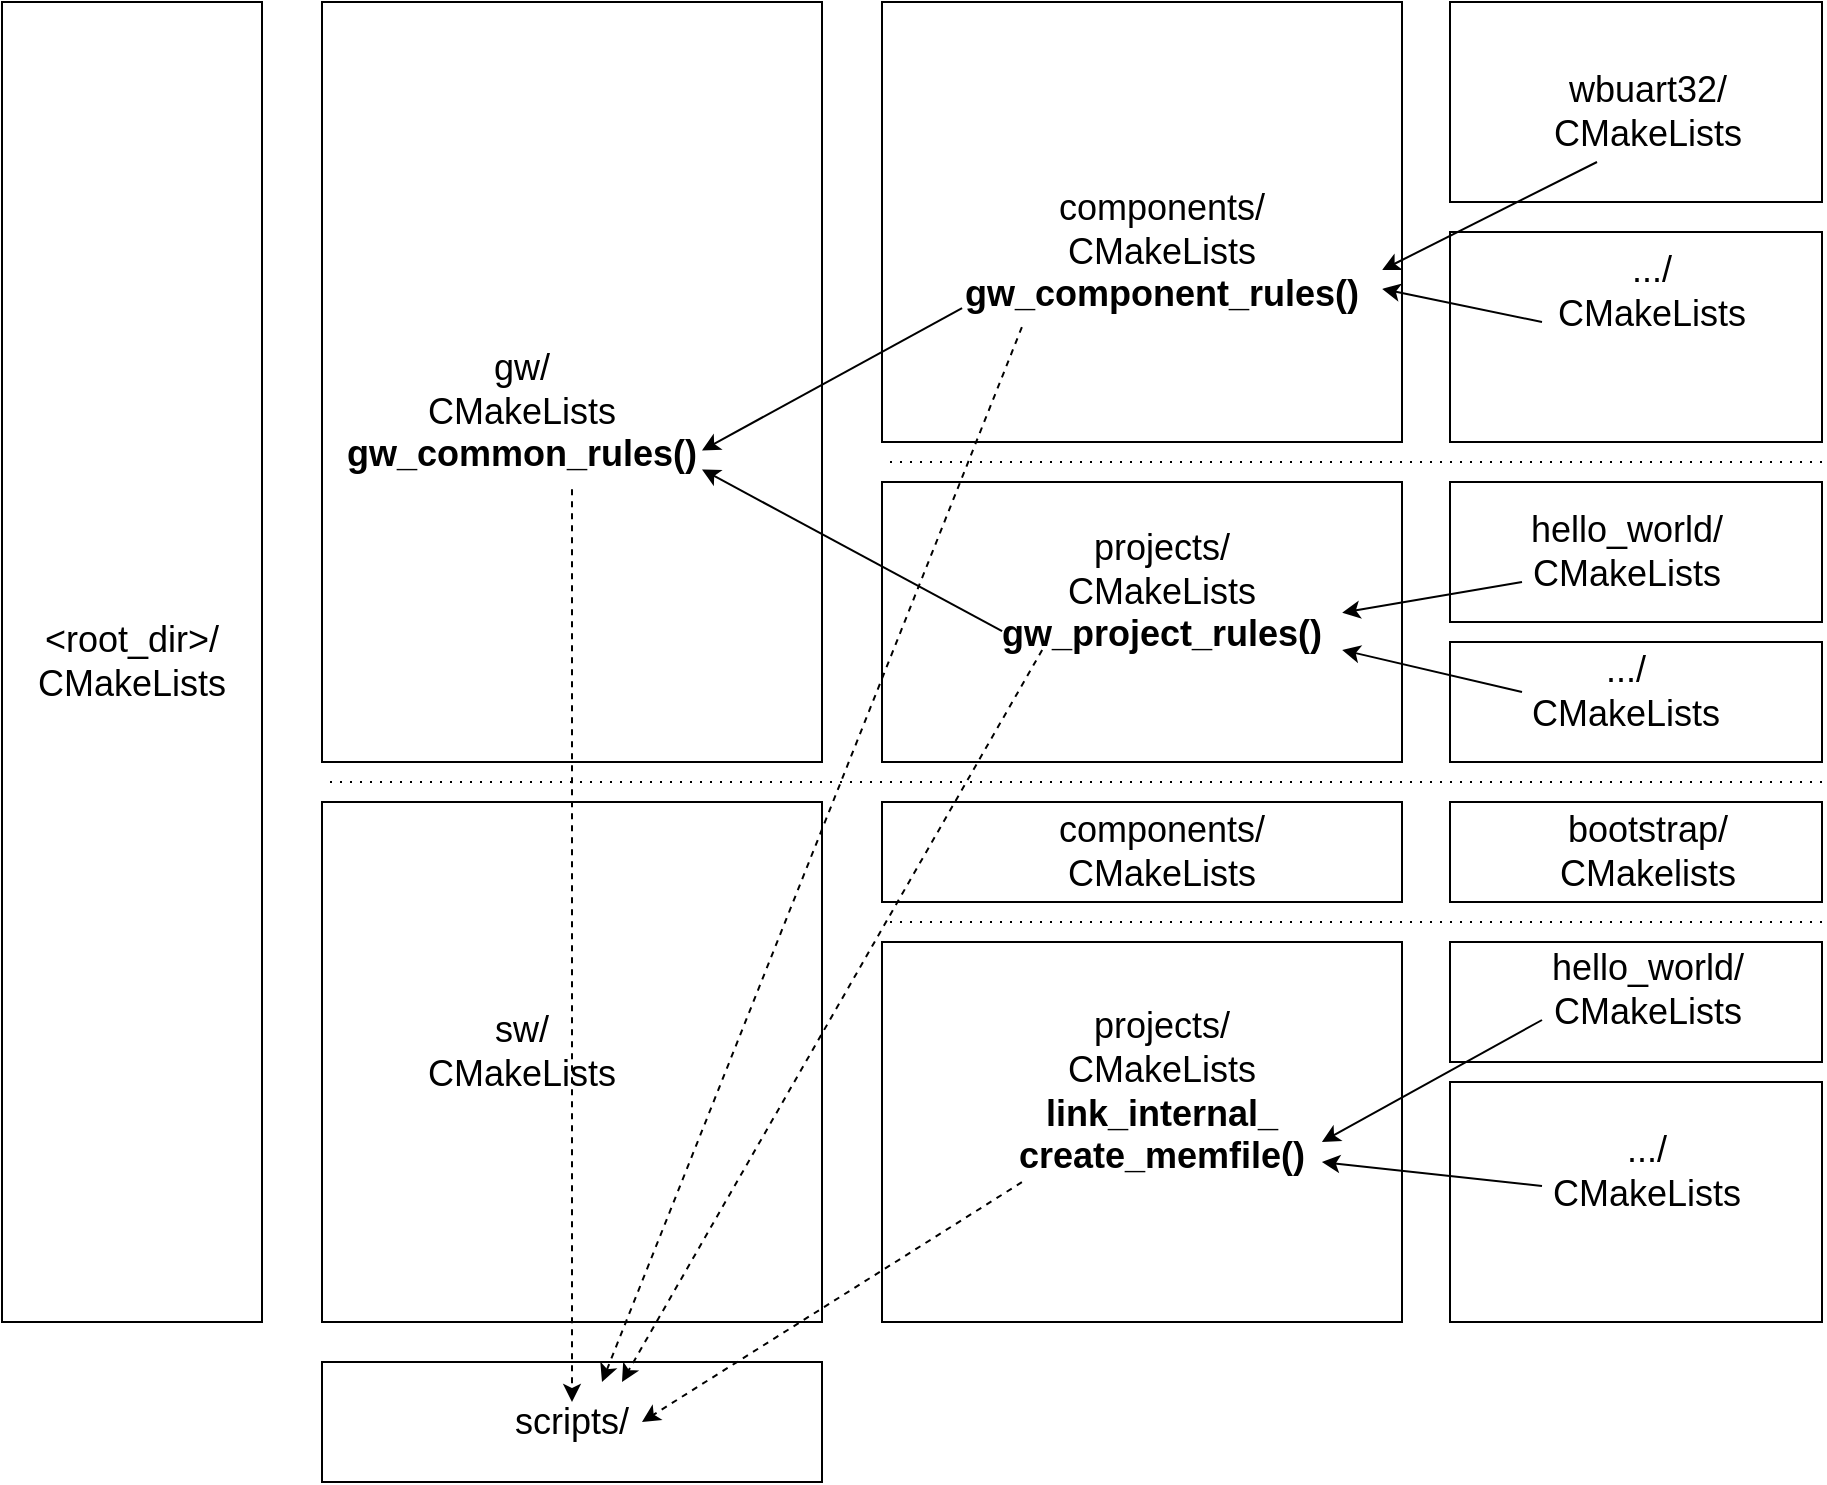 <mxfile version="19.0.3" type="device"><diagram id="wd3CxBkJl1QBTPlXyMmx" name="Page-1"><mxGraphModel dx="1888" dy="641" grid="1" gridSize="10" guides="1" tooltips="1" connect="1" arrows="1" fold="1" page="1" pageScale="1" pageWidth="850" pageHeight="1100" math="0" shadow="0"><root><mxCell id="0"/><mxCell id="1" parent="0"/><mxCell id="8PB4PQnlmo8GwXvG9YSg-38" value="" style="rounded=0;whiteSpace=wrap;html=1;fontSize=18;" vertex="1" parent="1"><mxGeometry x="534" y="580" width="186" height="120" as="geometry"/></mxCell><mxCell id="8PB4PQnlmo8GwXvG9YSg-37" value="" style="rounded=0;whiteSpace=wrap;html=1;fontSize=18;" vertex="1" parent="1"><mxGeometry x="534" y="510" width="186" height="60" as="geometry"/></mxCell><mxCell id="8PB4PQnlmo8GwXvG9YSg-36" value="" style="rounded=0;whiteSpace=wrap;html=1;fontSize=18;" vertex="1" parent="1"><mxGeometry x="534" y="440" width="186" height="50" as="geometry"/></mxCell><mxCell id="8PB4PQnlmo8GwXvG9YSg-35" value="" style="rounded=0;whiteSpace=wrap;html=1;fontSize=18;" vertex="1" parent="1"><mxGeometry x="534" y="360" width="186" height="60" as="geometry"/></mxCell><mxCell id="8PB4PQnlmo8GwXvG9YSg-34" value="" style="rounded=0;whiteSpace=wrap;html=1;fontSize=18;" vertex="1" parent="1"><mxGeometry x="534" y="280" width="186" height="70" as="geometry"/></mxCell><mxCell id="8PB4PQnlmo8GwXvG9YSg-33" value="" style="rounded=0;whiteSpace=wrap;html=1;fontSize=18;" vertex="1" parent="1"><mxGeometry x="534" y="155" width="186" height="105" as="geometry"/></mxCell><mxCell id="8PB4PQnlmo8GwXvG9YSg-32" value="" style="rounded=0;whiteSpace=wrap;html=1;fontSize=18;" vertex="1" parent="1"><mxGeometry x="534" y="40" width="186" height="100" as="geometry"/></mxCell><mxCell id="8PB4PQnlmo8GwXvG9YSg-31" value="" style="rounded=0;whiteSpace=wrap;html=1;fontSize=18;" vertex="1" parent="1"><mxGeometry x="-30" y="440" width="250" height="260" as="geometry"/></mxCell><mxCell id="8PB4PQnlmo8GwXvG9YSg-30" value="" style="rounded=0;whiteSpace=wrap;html=1;fontSize=18;" vertex="1" parent="1"><mxGeometry x="-30" y="40" width="250" height="380" as="geometry"/></mxCell><mxCell id="8PB4PQnlmo8GwXvG9YSg-29" value="" style="rounded=0;whiteSpace=wrap;html=1;fontSize=18;" vertex="1" parent="1"><mxGeometry x="250" y="510" width="260" height="190" as="geometry"/></mxCell><mxCell id="8PB4PQnlmo8GwXvG9YSg-28" value="" style="rounded=0;whiteSpace=wrap;html=1;fontSize=18;" vertex="1" parent="1"><mxGeometry x="250" y="440" width="260" height="50" as="geometry"/></mxCell><mxCell id="8PB4PQnlmo8GwXvG9YSg-26" value="" style="rounded=0;whiteSpace=wrap;html=1;fontSize=18;" vertex="1" parent="1"><mxGeometry x="250" y="280" width="260" height="140" as="geometry"/></mxCell><mxCell id="8PB4PQnlmo8GwXvG9YSg-25" value="" style="rounded=0;whiteSpace=wrap;html=1;fontSize=18;" vertex="1" parent="1"><mxGeometry x="250" y="40" width="260" height="220" as="geometry"/></mxCell><mxCell id="8PB4PQnlmo8GwXvG9YSg-1" value="wbuart32/&lt;br style=&quot;font-size: 18px;&quot;&gt;CMakeLists" style="text;html=1;strokeColor=none;fillColor=none;align=center;verticalAlign=middle;whiteSpace=wrap;rounded=0;fontSize=18;" vertex="1" parent="1"><mxGeometry x="582.5" y="70" width="100" height="50" as="geometry"/></mxCell><mxCell id="8PB4PQnlmo8GwXvG9YSg-2" value="components/&lt;br&gt;CMakeLists&lt;br&gt;&lt;b&gt;gw_component_rules()&lt;/b&gt;" style="text;html=1;strokeColor=none;fillColor=none;align=center;verticalAlign=middle;whiteSpace=wrap;rounded=0;fontSize=18;" vertex="1" parent="1"><mxGeometry x="340" y="155" width="100" height="20" as="geometry"/></mxCell><mxCell id="8PB4PQnlmo8GwXvG9YSg-3" value="gw/&lt;br&gt;CMakeLists&lt;br&gt;&lt;b&gt;gw_common_rules()&lt;/b&gt;" style="text;html=1;strokeColor=none;fillColor=none;align=center;verticalAlign=middle;whiteSpace=wrap;rounded=0;fontSize=18;" vertex="1" parent="1"><mxGeometry x="40" y="230" width="60" height="30" as="geometry"/></mxCell><mxCell id="8PB4PQnlmo8GwXvG9YSg-4" value="projects/&lt;br&gt;CMakeLists&lt;br&gt;&lt;b&gt;gw_project_rules()&lt;/b&gt;" style="text;html=1;strokeColor=none;fillColor=none;align=center;verticalAlign=middle;whiteSpace=wrap;rounded=0;fontSize=18;" vertex="1" parent="1"><mxGeometry x="360" y="320" width="60" height="30" as="geometry"/></mxCell><mxCell id="8PB4PQnlmo8GwXvG9YSg-5" value="hello_world/&lt;br&gt;CMakeLists" style="text;html=1;strokeColor=none;fillColor=none;align=center;verticalAlign=middle;whiteSpace=wrap;rounded=0;fontSize=18;" vertex="1" parent="1"><mxGeometry x="580" y="300" width="85" height="30" as="geometry"/></mxCell><mxCell id="8PB4PQnlmo8GwXvG9YSg-6" value=".../&lt;br&gt;CMakeLists" style="text;html=1;strokeColor=none;fillColor=none;align=center;verticalAlign=middle;whiteSpace=wrap;rounded=0;fontSize=18;" vertex="1" parent="1"><mxGeometry x="605" y="170" width="60" height="30" as="geometry"/></mxCell><mxCell id="8PB4PQnlmo8GwXvG9YSg-7" value=".../&lt;br&gt;CMakeLists" style="text;html=1;strokeColor=none;fillColor=none;align=center;verticalAlign=middle;whiteSpace=wrap;rounded=0;fontSize=18;" vertex="1" parent="1"><mxGeometry x="602.5" y="370" width="37.5" height="30" as="geometry"/></mxCell><mxCell id="8PB4PQnlmo8GwXvG9YSg-8" value="sw/&lt;br&gt;CMakeLists" style="text;html=1;strokeColor=none;fillColor=none;align=center;verticalAlign=middle;whiteSpace=wrap;rounded=0;fontSize=18;" vertex="1" parent="1"><mxGeometry x="40" y="550" width="60" height="30" as="geometry"/></mxCell><mxCell id="8PB4PQnlmo8GwXvG9YSg-9" value="components/&lt;br&gt;CMakeLists" style="text;html=1;strokeColor=none;fillColor=none;align=center;verticalAlign=middle;whiteSpace=wrap;rounded=0;fontSize=18;" vertex="1" parent="1"><mxGeometry x="360" y="450" width="60" height="30" as="geometry"/></mxCell><mxCell id="8PB4PQnlmo8GwXvG9YSg-10" value="projects/&lt;br&gt;CMakeLists&lt;br&gt;&lt;b&gt;link_internal_&lt;br&gt;create_memfile()&lt;/b&gt;" style="text;html=1;strokeColor=none;fillColor=none;align=center;verticalAlign=middle;whiteSpace=wrap;rounded=0;fontSize=18;" vertex="1" parent="1"><mxGeometry x="360" y="570" width="60" height="30" as="geometry"/></mxCell><mxCell id="8PB4PQnlmo8GwXvG9YSg-11" value="hello_world/&lt;br&gt;CMakeLists" style="text;html=1;strokeColor=none;fillColor=none;align=center;verticalAlign=middle;whiteSpace=wrap;rounded=0;fontSize=18;" vertex="1" parent="1"><mxGeometry x="602.5" y="519" width="60" height="30" as="geometry"/></mxCell><mxCell id="8PB4PQnlmo8GwXvG9YSg-12" value=".../&lt;br&gt;CMakeLists" style="text;html=1;strokeColor=none;fillColor=none;align=center;verticalAlign=middle;whiteSpace=wrap;rounded=0;fontSize=18;" vertex="1" parent="1"><mxGeometry x="611.25" y="610" width="42.5" height="30" as="geometry"/></mxCell><mxCell id="8PB4PQnlmo8GwXvG9YSg-14" value="" style="endArrow=classic;html=1;rounded=0;fontSize=18;exitX=0.25;exitY=1;exitDx=0;exitDy=0;entryX=0.962;entryY=0.609;entryDx=0;entryDy=0;entryPerimeter=0;" edge="1" parent="1" source="8PB4PQnlmo8GwXvG9YSg-1" target="8PB4PQnlmo8GwXvG9YSg-25"><mxGeometry width="50" height="50" relative="1" as="geometry"><mxPoint x="480" y="140" as="sourcePoint"/><mxPoint x="490" y="230" as="targetPoint"/></mxGeometry></mxCell><mxCell id="8PB4PQnlmo8GwXvG9YSg-15" value="" style="endArrow=classic;html=1;rounded=0;fontSize=18;entryX=0.962;entryY=0.652;entryDx=0;entryDy=0;entryPerimeter=0;" edge="1" parent="1" target="8PB4PQnlmo8GwXvG9YSg-25"><mxGeometry width="50" height="50" relative="1" as="geometry"><mxPoint x="580" y="200" as="sourcePoint"/><mxPoint x="490" y="230" as="targetPoint"/></mxGeometry></mxCell><mxCell id="8PB4PQnlmo8GwXvG9YSg-16" value="" style="endArrow=classic;html=1;rounded=0;fontSize=18;entryX=0.885;entryY=0.467;entryDx=0;entryDy=0;entryPerimeter=0;" edge="1" parent="1" target="8PB4PQnlmo8GwXvG9YSg-26"><mxGeometry width="50" height="50" relative="1" as="geometry"><mxPoint x="570" y="330" as="sourcePoint"/><mxPoint x="440" y="380" as="targetPoint"/></mxGeometry></mxCell><mxCell id="8PB4PQnlmo8GwXvG9YSg-17" value="" style="endArrow=classic;html=1;rounded=0;fontSize=18;entryX=0.885;entryY=0.6;entryDx=0;entryDy=0;entryPerimeter=0;" edge="1" parent="1" target="8PB4PQnlmo8GwXvG9YSg-26"><mxGeometry width="50" height="50" relative="1" as="geometry"><mxPoint x="570" y="385" as="sourcePoint"/><mxPoint x="440" y="380" as="targetPoint"/></mxGeometry></mxCell><mxCell id="8PB4PQnlmo8GwXvG9YSg-18" value="" style="endArrow=classic;html=1;rounded=0;fontSize=18;entryX=0.846;entryY=0.526;entryDx=0;entryDy=0;entryPerimeter=0;" edge="1" parent="1" target="8PB4PQnlmo8GwXvG9YSg-29"><mxGeometry width="50" height="50" relative="1" as="geometry"><mxPoint x="580" y="549" as="sourcePoint"/><mxPoint x="470" y="629" as="targetPoint"/></mxGeometry></mxCell><mxCell id="8PB4PQnlmo8GwXvG9YSg-19" value="" style="endArrow=classic;html=1;rounded=0;fontSize=18;entryX=0.846;entryY=0.579;entryDx=0;entryDy=0;entryPerimeter=0;" edge="1" parent="1" target="8PB4PQnlmo8GwXvG9YSg-29"><mxGeometry width="50" height="50" relative="1" as="geometry"><mxPoint x="580" y="632" as="sourcePoint"/><mxPoint x="470" y="629" as="targetPoint"/></mxGeometry></mxCell><mxCell id="8PB4PQnlmo8GwXvG9YSg-22" value="" style="endArrow=classic;html=1;rounded=0;fontSize=18;entryX=0.76;entryY=0.615;entryDx=0;entryDy=0;entryPerimeter=0;exitX=0.231;exitY=0.533;exitDx=0;exitDy=0;exitPerimeter=0;" edge="1" parent="1" source="8PB4PQnlmo8GwXvG9YSg-26" target="8PB4PQnlmo8GwXvG9YSg-30"><mxGeometry width="50" height="50" relative="1" as="geometry"><mxPoint x="280" y="380" as="sourcePoint"/><mxPoint x="160" y="320" as="targetPoint"/></mxGeometry></mxCell><mxCell id="8PB4PQnlmo8GwXvG9YSg-27" value="bootstrap/&lt;br&gt;CMakelists" style="text;html=1;strokeColor=none;fillColor=none;align=center;verticalAlign=middle;whiteSpace=wrap;rounded=0;fontSize=18;" vertex="1" parent="1"><mxGeometry x="603" y="450" width="60" height="30" as="geometry"/></mxCell><mxCell id="8PB4PQnlmo8GwXvG9YSg-39" value="scripts/" style="rounded=0;whiteSpace=wrap;html=1;fontSize=18;" vertex="1" parent="1"><mxGeometry x="-30" y="720" width="250" height="60" as="geometry"/></mxCell><mxCell id="8PB4PQnlmo8GwXvG9YSg-42" value="" style="endArrow=classic;html=1;rounded=0;fontSize=18;entryX=0.64;entryY=0.5;entryDx=0;entryDy=0;entryPerimeter=0;exitX=0.269;exitY=0.632;exitDx=0;exitDy=0;exitPerimeter=0;dashed=1;" edge="1" parent="1" source="8PB4PQnlmo8GwXvG9YSg-29" target="8PB4PQnlmo8GwXvG9YSg-39"><mxGeometry width="50" height="50" relative="1" as="geometry"><mxPoint x="300" y="760" as="sourcePoint"/><mxPoint x="270" y="790" as="targetPoint"/></mxGeometry></mxCell><mxCell id="8PB4PQnlmo8GwXvG9YSg-48" value="" style="endArrow=classic;html=1;rounded=0;dashed=1;fontSize=18;exitX=0.308;exitY=0.6;exitDx=0;exitDy=0;exitPerimeter=0;entryX=0.6;entryY=0.167;entryDx=0;entryDy=0;entryPerimeter=0;" edge="1" parent="1" source="8PB4PQnlmo8GwXvG9YSg-26" target="8PB4PQnlmo8GwXvG9YSg-39"><mxGeometry width="50" height="50" relative="1" as="geometry"><mxPoint x="280" y="790" as="sourcePoint"/><mxPoint x="330" y="740" as="targetPoint"/></mxGeometry></mxCell><mxCell id="8PB4PQnlmo8GwXvG9YSg-50" value="" style="endArrow=classic;html=1;rounded=0;fontSize=18;exitX=0.154;exitY=0.696;exitDx=0;exitDy=0;exitPerimeter=0;entryX=0.76;entryY=0.59;entryDx=0;entryDy=0;entryPerimeter=0;" edge="1" parent="1" source="8PB4PQnlmo8GwXvG9YSg-25" target="8PB4PQnlmo8GwXvG9YSg-30"><mxGeometry width="50" height="50" relative="1" as="geometry"><mxPoint x="290" y="240" as="sourcePoint"/><mxPoint x="160" y="310" as="targetPoint"/></mxGeometry></mxCell><mxCell id="8PB4PQnlmo8GwXvG9YSg-51" value="" style="endArrow=classic;html=1;rounded=0;dashed=1;fontSize=18;exitX=0.269;exitY=0.739;exitDx=0;exitDy=0;exitPerimeter=0;entryX=0.56;entryY=0.167;entryDx=0;entryDy=0;entryPerimeter=0;" edge="1" parent="1" source="8PB4PQnlmo8GwXvG9YSg-25" target="8PB4PQnlmo8GwXvG9YSg-39"><mxGeometry width="50" height="50" relative="1" as="geometry"><mxPoint x="240" y="300" as="sourcePoint"/><mxPoint x="290" y="250" as="targetPoint"/></mxGeometry></mxCell><mxCell id="8PB4PQnlmo8GwXvG9YSg-53" value="&amp;lt;root_dir&amp;gt;/&lt;br&gt;CMakeLists" style="text;html=1;strokeColor=default;fillColor=none;align=center;verticalAlign=middle;whiteSpace=wrap;rounded=0;fontSize=18;" vertex="1" parent="1"><mxGeometry x="-190" y="40" width="130" height="660" as="geometry"/></mxCell><mxCell id="8PB4PQnlmo8GwXvG9YSg-54" value="" style="endArrow=classic;html=1;rounded=0;dashed=1;fontSize=18;entryX=0.5;entryY=0.333;entryDx=0;entryDy=0;entryPerimeter=0;exitX=0.5;exitY=0.641;exitDx=0;exitDy=0;exitPerimeter=0;" edge="1" parent="1" source="8PB4PQnlmo8GwXvG9YSg-30" target="8PB4PQnlmo8GwXvG9YSg-39"><mxGeometry width="50" height="50" relative="1" as="geometry"><mxPoint x="290" y="810" as="sourcePoint"/><mxPoint x="340" y="760" as="targetPoint"/></mxGeometry></mxCell><mxCell id="8PB4PQnlmo8GwXvG9YSg-55" value="" style="endArrow=none;dashed=1;html=1;rounded=0;fontSize=18;dashPattern=1 4;" edge="1" parent="1"><mxGeometry width="50" height="50" relative="1" as="geometry"><mxPoint x="720" y="270" as="sourcePoint"/><mxPoint x="250" y="270" as="targetPoint"/></mxGeometry></mxCell><mxCell id="8PB4PQnlmo8GwXvG9YSg-56" value="" style="endArrow=none;dashed=1;html=1;rounded=0;fontSize=18;dashPattern=1 4;" edge="1" parent="1"><mxGeometry width="50" height="50" relative="1" as="geometry"><mxPoint x="720" y="430" as="sourcePoint"/><mxPoint x="-30" y="430" as="targetPoint"/></mxGeometry></mxCell><mxCell id="8PB4PQnlmo8GwXvG9YSg-57" value="" style="endArrow=none;dashed=1;html=1;rounded=0;fontSize=18;dashPattern=1 4;" edge="1" parent="1"><mxGeometry width="50" height="50" relative="1" as="geometry"><mxPoint x="720" y="500" as="sourcePoint"/><mxPoint x="250" y="500" as="targetPoint"/></mxGeometry></mxCell></root></mxGraphModel></diagram></mxfile>